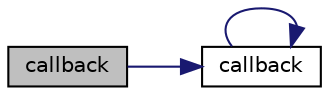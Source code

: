 digraph "callback"
{
 // LATEX_PDF_SIZE
  edge [fontname="Helvetica",fontsize="10",labelfontname="Helvetica",labelfontsize="10"];
  node [fontname="Helvetica",fontsize="10",shape=record];
  rankdir="LR";
  Node1 [label="callback",height=0.2,width=0.4,color="black", fillcolor="grey75", style="filled", fontcolor="black",tooltip=" "];
  Node1 -> Node2 [color="midnightblue",fontsize="10",style="solid",fontname="Helvetica"];
  Node2 [label="callback",height=0.2,width=0.4,color="black", fillcolor="white", style="filled",URL="$class_c_thunk.html#a2de371eab2bf6082e224e5c4f0e4cc13",tooltip=" "];
  Node2 -> Node2 [color="midnightblue",fontsize="10",style="solid",fontname="Helvetica"];
}
